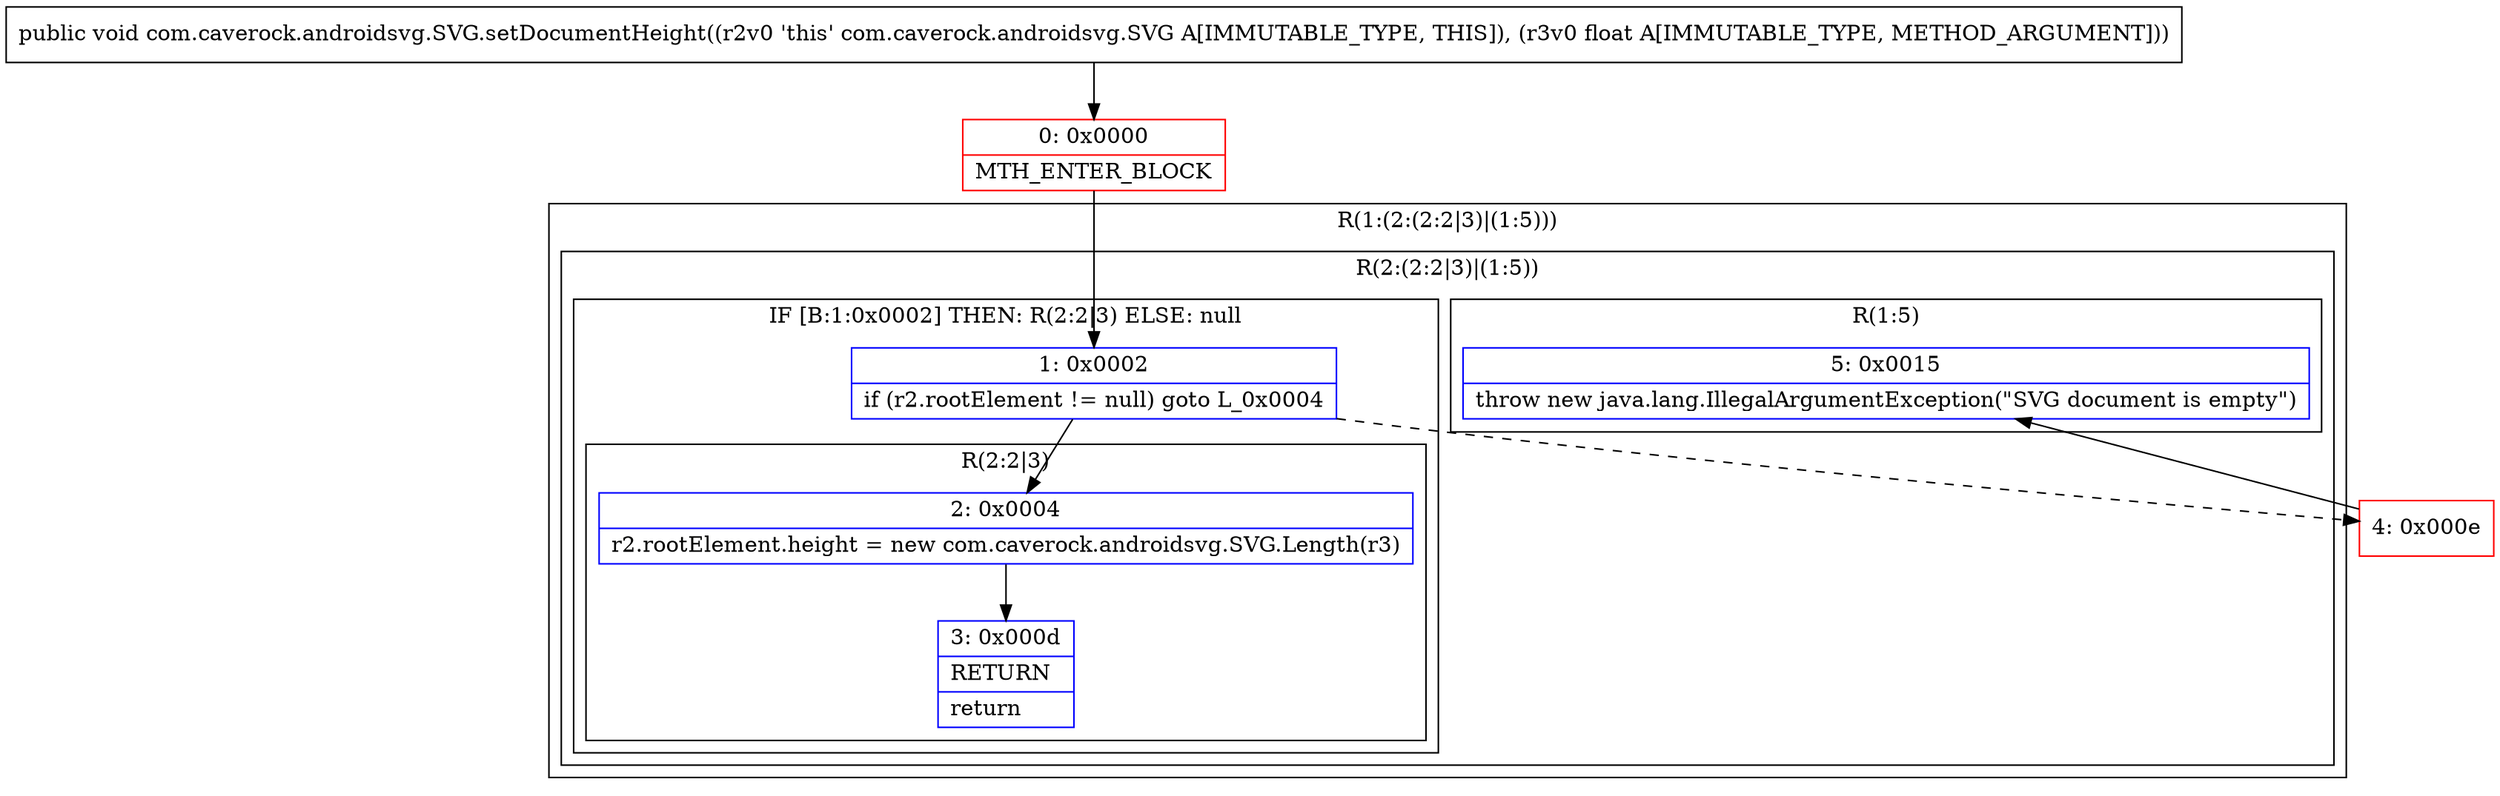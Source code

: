 digraph "CFG forcom.caverock.androidsvg.SVG.setDocumentHeight(F)V" {
subgraph cluster_Region_1139324412 {
label = "R(1:(2:(2:2|3)|(1:5)))";
node [shape=record,color=blue];
subgraph cluster_Region_754830746 {
label = "R(2:(2:2|3)|(1:5))";
node [shape=record,color=blue];
subgraph cluster_IfRegion_1178090939 {
label = "IF [B:1:0x0002] THEN: R(2:2|3) ELSE: null";
node [shape=record,color=blue];
Node_1 [shape=record,label="{1\:\ 0x0002|if (r2.rootElement != null) goto L_0x0004\l}"];
subgraph cluster_Region_175757207 {
label = "R(2:2|3)";
node [shape=record,color=blue];
Node_2 [shape=record,label="{2\:\ 0x0004|r2.rootElement.height = new com.caverock.androidsvg.SVG.Length(r3)\l}"];
Node_3 [shape=record,label="{3\:\ 0x000d|RETURN\l|return\l}"];
}
}
subgraph cluster_Region_213435505 {
label = "R(1:5)";
node [shape=record,color=blue];
Node_5 [shape=record,label="{5\:\ 0x0015|throw new java.lang.IllegalArgumentException(\"SVG document is empty\")\l}"];
}
}
}
Node_0 [shape=record,color=red,label="{0\:\ 0x0000|MTH_ENTER_BLOCK\l}"];
Node_4 [shape=record,color=red,label="{4\:\ 0x000e}"];
MethodNode[shape=record,label="{public void com.caverock.androidsvg.SVG.setDocumentHeight((r2v0 'this' com.caverock.androidsvg.SVG A[IMMUTABLE_TYPE, THIS]), (r3v0 float A[IMMUTABLE_TYPE, METHOD_ARGUMENT])) }"];
MethodNode -> Node_0;
Node_1 -> Node_2;
Node_1 -> Node_4[style=dashed];
Node_2 -> Node_3;
Node_0 -> Node_1;
Node_4 -> Node_5;
}

